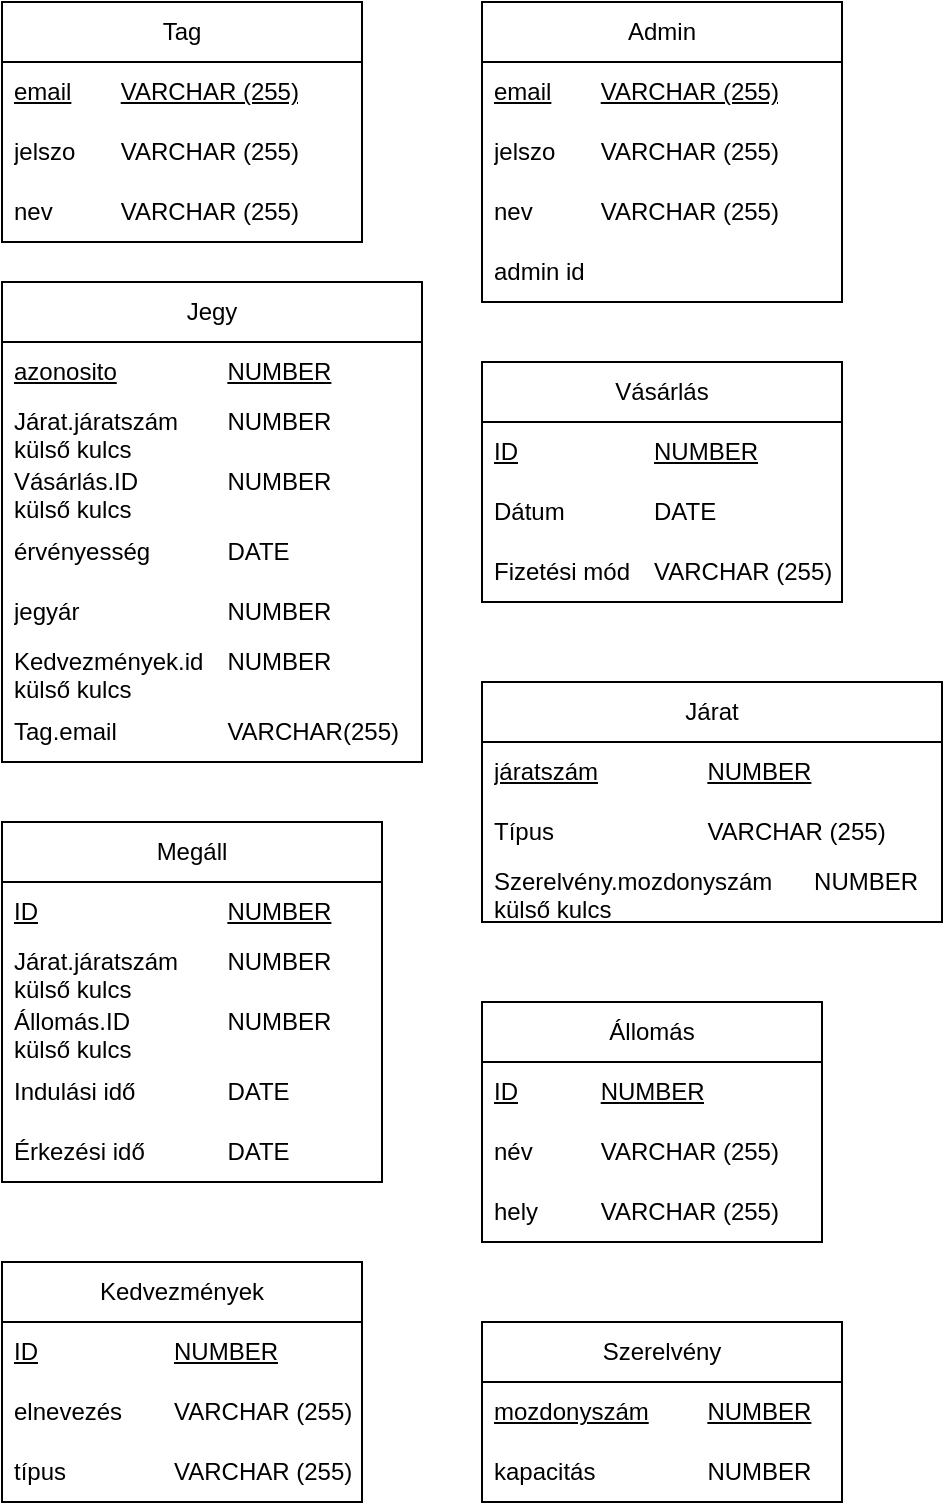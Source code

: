 <mxfile version="26.2.14">
  <diagram name="1 oldal" id="9hsfvyO_pwLMXC41pKL5">
    <mxGraphModel dx="616" dy="756" grid="1" gridSize="10" guides="1" tooltips="1" connect="1" arrows="1" fold="1" page="1" pageScale="1" pageWidth="827" pageHeight="1169" math="0" shadow="0">
      <root>
        <mxCell id="0" />
        <mxCell id="1" parent="0" />
        <mxCell id="6jCK2YJDnO0NQwoeh7iv-1" value="Tag" style="swimlane;fontStyle=0;childLayout=stackLayout;horizontal=1;startSize=30;horizontalStack=0;resizeParent=1;resizeParentMax=0;resizeLast=0;collapsible=1;marginBottom=0;whiteSpace=wrap;html=1;" vertex="1" parent="1">
          <mxGeometry x="100" y="150" width="180" height="120" as="geometry" />
        </mxCell>
        <mxCell id="6jCK2YJDnO0NQwoeh7iv-2" value="&lt;u&gt;email&lt;span style=&quot;white-space: pre;&quot;&gt;&#x9;&lt;/span&gt;VARCHAR (255)&lt;/u&gt;" style="text;strokeColor=none;fillColor=none;align=left;verticalAlign=middle;spacingLeft=4;spacingRight=4;overflow=hidden;points=[[0,0.5],[1,0.5]];portConstraint=eastwest;rotatable=0;whiteSpace=wrap;html=1;" vertex="1" parent="6jCK2YJDnO0NQwoeh7iv-1">
          <mxGeometry y="30" width="180" height="30" as="geometry" />
        </mxCell>
        <mxCell id="6jCK2YJDnO0NQwoeh7iv-3" value="jelszo&lt;span style=&quot;white-space: pre;&quot;&gt;&#x9;&lt;/span&gt;VARCHAR (255)" style="text;strokeColor=none;fillColor=none;align=left;verticalAlign=middle;spacingLeft=4;spacingRight=4;overflow=hidden;points=[[0,0.5],[1,0.5]];portConstraint=eastwest;rotatable=0;whiteSpace=wrap;html=1;" vertex="1" parent="6jCK2YJDnO0NQwoeh7iv-1">
          <mxGeometry y="60" width="180" height="30" as="geometry" />
        </mxCell>
        <mxCell id="6jCK2YJDnO0NQwoeh7iv-4" value="nev&lt;span style=&quot;white-space: pre;&quot;&gt;&#x9;&lt;/span&gt;&lt;span style=&quot;white-space: pre;&quot;&gt;&#x9;&lt;/span&gt;VARCHAR (255)" style="text;strokeColor=none;fillColor=none;align=left;verticalAlign=middle;spacingLeft=4;spacingRight=4;overflow=hidden;points=[[0,0.5],[1,0.5]];portConstraint=eastwest;rotatable=0;whiteSpace=wrap;html=1;" vertex="1" parent="6jCK2YJDnO0NQwoeh7iv-1">
          <mxGeometry y="90" width="180" height="30" as="geometry" />
        </mxCell>
        <mxCell id="6jCK2YJDnO0NQwoeh7iv-5" value="Jegy" style="swimlane;fontStyle=0;childLayout=stackLayout;horizontal=1;startSize=30;horizontalStack=0;resizeParent=1;resizeParentMax=0;resizeLast=0;collapsible=1;marginBottom=0;whiteSpace=wrap;html=1;" vertex="1" parent="1">
          <mxGeometry x="100" y="290" width="210" height="240" as="geometry" />
        </mxCell>
        <mxCell id="6jCK2YJDnO0NQwoeh7iv-6" value="&lt;u&gt;azonosito&lt;span style=&quot;white-space: pre;&quot;&gt;&#x9;&lt;/span&gt;&lt;span style=&quot;white-space: pre;&quot;&gt;&#x9;&lt;span style=&quot;white-space: pre;&quot;&gt;&#x9;&lt;/span&gt;&lt;/span&gt;NUMBER&lt;/u&gt;" style="text;strokeColor=none;fillColor=none;align=left;verticalAlign=middle;spacingLeft=4;spacingRight=4;overflow=hidden;points=[[0,0.5],[1,0.5]];portConstraint=eastwest;rotatable=0;whiteSpace=wrap;html=1;" vertex="1" parent="6jCK2YJDnO0NQwoeh7iv-5">
          <mxGeometry y="30" width="210" height="30" as="geometry" />
        </mxCell>
        <mxCell id="6jCK2YJDnO0NQwoeh7iv-7" value="Járat.járatszám&lt;span style=&quot;white-space: pre;&quot;&gt;&#x9;&lt;/span&gt;NUMBER&lt;div&gt;külső kulcs&lt;/div&gt;" style="text;strokeColor=none;fillColor=none;align=left;verticalAlign=middle;spacingLeft=4;spacingRight=4;overflow=hidden;points=[[0,0.5],[1,0.5]];portConstraint=eastwest;rotatable=0;whiteSpace=wrap;html=1;" vertex="1" parent="6jCK2YJDnO0NQwoeh7iv-5">
          <mxGeometry y="60" width="210" height="30" as="geometry" />
        </mxCell>
        <mxCell id="6jCK2YJDnO0NQwoeh7iv-8" value="Vásárlás.ID&lt;span style=&quot;white-space: pre;&quot;&gt;&#x9;&lt;/span&gt;&lt;span style=&quot;white-space: pre;&quot;&gt;&#x9;&lt;/span&gt;NUMBER&lt;div&gt;külső kulcs&lt;/div&gt;" style="text;strokeColor=none;fillColor=none;align=left;verticalAlign=middle;spacingLeft=4;spacingRight=4;overflow=hidden;points=[[0,0.5],[1,0.5]];portConstraint=eastwest;rotatable=0;whiteSpace=wrap;html=1;" vertex="1" parent="6jCK2YJDnO0NQwoeh7iv-5">
          <mxGeometry y="90" width="210" height="30" as="geometry" />
        </mxCell>
        <mxCell id="6jCK2YJDnO0NQwoeh7iv-24" value="érvényesség&lt;span style=&quot;white-space: pre;&quot;&gt;&#x9;&lt;/span&gt;&lt;span style=&quot;white-space: pre;&quot;&gt;&#x9;&lt;/span&gt;DATE" style="text;strokeColor=none;fillColor=none;align=left;verticalAlign=middle;spacingLeft=4;spacingRight=4;overflow=hidden;points=[[0,0.5],[1,0.5]];portConstraint=eastwest;rotatable=0;whiteSpace=wrap;html=1;" vertex="1" parent="6jCK2YJDnO0NQwoeh7iv-5">
          <mxGeometry y="120" width="210" height="30" as="geometry" />
        </mxCell>
        <mxCell id="6jCK2YJDnO0NQwoeh7iv-25" value="jegyár&lt;span style=&quot;white-space: pre;&quot;&gt;&#x9;&lt;/span&gt;&lt;span style=&quot;white-space: pre;&quot;&gt;&#x9;&lt;/span&gt;&lt;span style=&quot;white-space: pre;&quot;&gt;&#x9;&lt;/span&gt;NUMBER" style="text;strokeColor=none;fillColor=none;align=left;verticalAlign=middle;spacingLeft=4;spacingRight=4;overflow=hidden;points=[[0,0.5],[1,0.5]];portConstraint=eastwest;rotatable=0;whiteSpace=wrap;html=1;" vertex="1" parent="6jCK2YJDnO0NQwoeh7iv-5">
          <mxGeometry y="150" width="210" height="30" as="geometry" />
        </mxCell>
        <mxCell id="6jCK2YJDnO0NQwoeh7iv-26" value="Kedvezmények.id&lt;span style=&quot;white-space: pre;&quot;&gt;&#x9;&lt;/span&gt;NUMBER&lt;div&gt;külső kulcs&lt;/div&gt;" style="text;strokeColor=none;fillColor=none;align=left;verticalAlign=middle;spacingLeft=4;spacingRight=4;overflow=hidden;points=[[0,0.5],[1,0.5]];portConstraint=eastwest;rotatable=0;whiteSpace=wrap;html=1;" vertex="1" parent="6jCK2YJDnO0NQwoeh7iv-5">
          <mxGeometry y="180" width="210" height="30" as="geometry" />
        </mxCell>
        <mxCell id="6jCK2YJDnO0NQwoeh7iv-27" value="Tag.email&lt;span style=&quot;white-space: pre;&quot;&gt;&#x9;&lt;/span&gt;&lt;span style=&quot;white-space: pre;&quot;&gt;&#x9;&lt;/span&gt;&lt;span style=&quot;white-space: pre;&quot;&gt;&#x9;&lt;/span&gt;VARCHAR(255)" style="text;strokeColor=none;fillColor=none;align=left;verticalAlign=middle;spacingLeft=4;spacingRight=4;overflow=hidden;points=[[0,0.5],[1,0.5]];portConstraint=eastwest;rotatable=0;whiteSpace=wrap;html=1;" vertex="1" parent="6jCK2YJDnO0NQwoeh7iv-5">
          <mxGeometry y="210" width="210" height="30" as="geometry" />
        </mxCell>
        <mxCell id="6jCK2YJDnO0NQwoeh7iv-9" value="Admin" style="swimlane;fontStyle=0;childLayout=stackLayout;horizontal=1;startSize=30;horizontalStack=0;resizeParent=1;resizeParentMax=0;resizeLast=0;collapsible=1;marginBottom=0;whiteSpace=wrap;html=1;" vertex="1" parent="1">
          <mxGeometry x="340" y="150" width="180" height="150" as="geometry">
            <mxRectangle x="340" y="150" width="70" height="30" as="alternateBounds" />
          </mxGeometry>
        </mxCell>
        <mxCell id="6jCK2YJDnO0NQwoeh7iv-10" value="&lt;u&gt;email&lt;span style=&quot;white-space: pre;&quot;&gt;&#x9;&lt;/span&gt;VARCHAR (255)&lt;/u&gt;" style="text;strokeColor=none;fillColor=none;align=left;verticalAlign=middle;spacingLeft=4;spacingRight=4;overflow=hidden;points=[[0,0.5],[1,0.5]];portConstraint=eastwest;rotatable=0;whiteSpace=wrap;html=1;" vertex="1" parent="6jCK2YJDnO0NQwoeh7iv-9">
          <mxGeometry y="30" width="180" height="30" as="geometry" />
        </mxCell>
        <mxCell id="6jCK2YJDnO0NQwoeh7iv-11" value="jelszo&lt;span style=&quot;white-space: pre;&quot;&gt;&#x9;&lt;/span&gt;VARCHAR (255)" style="text;strokeColor=none;fillColor=none;align=left;verticalAlign=middle;spacingLeft=4;spacingRight=4;overflow=hidden;points=[[0,0.5],[1,0.5]];portConstraint=eastwest;rotatable=0;whiteSpace=wrap;html=1;" vertex="1" parent="6jCK2YJDnO0NQwoeh7iv-9">
          <mxGeometry y="60" width="180" height="30" as="geometry" />
        </mxCell>
        <mxCell id="6jCK2YJDnO0NQwoeh7iv-12" value="nev&lt;span style=&quot;white-space: pre;&quot;&gt;&#x9;&lt;/span&gt;&lt;span style=&quot;white-space: pre;&quot;&gt;&#x9;&lt;/span&gt;VARCHAR (255)" style="text;strokeColor=none;fillColor=none;align=left;verticalAlign=middle;spacingLeft=4;spacingRight=4;overflow=hidden;points=[[0,0.5],[1,0.5]];portConstraint=eastwest;rotatable=0;whiteSpace=wrap;html=1;" vertex="1" parent="6jCK2YJDnO0NQwoeh7iv-9">
          <mxGeometry y="90" width="180" height="30" as="geometry" />
        </mxCell>
        <mxCell id="6jCK2YJDnO0NQwoeh7iv-23" value="admin id" style="text;strokeColor=none;fillColor=none;align=left;verticalAlign=middle;spacingLeft=4;spacingRight=4;overflow=hidden;points=[[0,0.5],[1,0.5]];portConstraint=eastwest;rotatable=0;whiteSpace=wrap;html=1;" vertex="1" parent="6jCK2YJDnO0NQwoeh7iv-9">
          <mxGeometry y="120" width="180" height="30" as="geometry" />
        </mxCell>
        <mxCell id="6jCK2YJDnO0NQwoeh7iv-28" value="Vásárlás" style="swimlane;fontStyle=0;childLayout=stackLayout;horizontal=1;startSize=30;horizontalStack=0;resizeParent=1;resizeParentMax=0;resizeLast=0;collapsible=1;marginBottom=0;whiteSpace=wrap;html=1;" vertex="1" parent="1">
          <mxGeometry x="340" y="330" width="180" height="120" as="geometry" />
        </mxCell>
        <mxCell id="6jCK2YJDnO0NQwoeh7iv-29" value="&lt;u&gt;ID&lt;span style=&quot;white-space: pre;&quot;&gt;&#x9;&lt;/span&gt;&lt;span style=&quot;white-space: pre;&quot;&gt;&#x9;&lt;/span&gt;&lt;span style=&quot;white-space: pre;&quot;&gt;&#x9;&lt;/span&gt;NUMBER&lt;/u&gt;" style="text;strokeColor=none;fillColor=none;align=left;verticalAlign=middle;spacingLeft=4;spacingRight=4;overflow=hidden;points=[[0,0.5],[1,0.5]];portConstraint=eastwest;rotatable=0;whiteSpace=wrap;html=1;" vertex="1" parent="6jCK2YJDnO0NQwoeh7iv-28">
          <mxGeometry y="30" width="180" height="30" as="geometry" />
        </mxCell>
        <mxCell id="6jCK2YJDnO0NQwoeh7iv-30" value="Dátum&lt;span style=&quot;white-space: pre;&quot;&gt;&#x9;&lt;/span&gt;&lt;span style=&quot;white-space: pre;&quot;&gt;&#x9;&lt;/span&gt;DATE" style="text;strokeColor=none;fillColor=none;align=left;verticalAlign=middle;spacingLeft=4;spacingRight=4;overflow=hidden;points=[[0,0.5],[1,0.5]];portConstraint=eastwest;rotatable=0;whiteSpace=wrap;html=1;" vertex="1" parent="6jCK2YJDnO0NQwoeh7iv-28">
          <mxGeometry y="60" width="180" height="30" as="geometry" />
        </mxCell>
        <mxCell id="6jCK2YJDnO0NQwoeh7iv-31" value="Fizetési mód&lt;span style=&quot;white-space: pre;&quot;&gt;&#x9;&lt;/span&gt;VARCHAR (255)" style="text;strokeColor=none;fillColor=none;align=left;verticalAlign=middle;spacingLeft=4;spacingRight=4;overflow=hidden;points=[[0,0.5],[1,0.5]];portConstraint=eastwest;rotatable=0;whiteSpace=wrap;html=1;" vertex="1" parent="6jCK2YJDnO0NQwoeh7iv-28">
          <mxGeometry y="90" width="180" height="30" as="geometry" />
        </mxCell>
        <mxCell id="6jCK2YJDnO0NQwoeh7iv-32" value="Járat" style="swimlane;fontStyle=0;childLayout=stackLayout;horizontal=1;startSize=30;horizontalStack=0;resizeParent=1;resizeParentMax=0;resizeLast=0;collapsible=1;marginBottom=0;whiteSpace=wrap;html=1;" vertex="1" parent="1">
          <mxGeometry x="340" y="490" width="230" height="120" as="geometry" />
        </mxCell>
        <mxCell id="6jCK2YJDnO0NQwoeh7iv-33" value="&lt;u&gt;járatszám&lt;span style=&quot;white-space: pre;&quot;&gt;&#x9;&lt;span style=&quot;white-space: pre;&quot;&gt;&#x9;&lt;/span&gt;&lt;/span&gt;NUMBER&lt;/u&gt;" style="text;strokeColor=none;fillColor=none;align=left;verticalAlign=middle;spacingLeft=4;spacingRight=4;overflow=hidden;points=[[0,0.5],[1,0.5]];portConstraint=eastwest;rotatable=0;whiteSpace=wrap;html=1;" vertex="1" parent="6jCK2YJDnO0NQwoeh7iv-32">
          <mxGeometry y="30" width="230" height="30" as="geometry" />
        </mxCell>
        <mxCell id="6jCK2YJDnO0NQwoeh7iv-34" value="Típus&lt;span style=&quot;white-space: pre;&quot;&gt;&#x9;&lt;/span&gt;&lt;span style=&quot;white-space: pre;&quot;&gt;&#x9;&lt;span style=&quot;white-space: pre;&quot;&gt;&#x9;&lt;/span&gt;&lt;/span&gt;VARCHAR (255)" style="text;strokeColor=none;fillColor=none;align=left;verticalAlign=middle;spacingLeft=4;spacingRight=4;overflow=hidden;points=[[0,0.5],[1,0.5]];portConstraint=eastwest;rotatable=0;whiteSpace=wrap;html=1;" vertex="1" parent="6jCK2YJDnO0NQwoeh7iv-32">
          <mxGeometry y="60" width="230" height="30" as="geometry" />
        </mxCell>
        <mxCell id="6jCK2YJDnO0NQwoeh7iv-35" value="Szerelvény.mozdonyszám&lt;span style=&quot;white-space: pre;&quot;&gt;&#x9;&lt;/span&gt;NUMBER&lt;div&gt;külső kulcs&lt;/div&gt;" style="text;strokeColor=none;fillColor=none;align=left;verticalAlign=middle;spacingLeft=4;spacingRight=4;overflow=hidden;points=[[0,0.5],[1,0.5]];portConstraint=eastwest;rotatable=0;whiteSpace=wrap;html=1;" vertex="1" parent="6jCK2YJDnO0NQwoeh7iv-32">
          <mxGeometry y="90" width="230" height="30" as="geometry" />
        </mxCell>
        <mxCell id="6jCK2YJDnO0NQwoeh7iv-36" value="Szerelvény" style="swimlane;fontStyle=0;childLayout=stackLayout;horizontal=1;startSize=30;horizontalStack=0;resizeParent=1;resizeParentMax=0;resizeLast=0;collapsible=1;marginBottom=0;whiteSpace=wrap;html=1;" vertex="1" parent="1">
          <mxGeometry x="340" y="810" width="180" height="90" as="geometry" />
        </mxCell>
        <mxCell id="6jCK2YJDnO0NQwoeh7iv-37" value="&lt;u&gt;mozdonyszám&lt;span style=&quot;white-space: pre;&quot;&gt;&#x9;&lt;span style=&quot;white-space: pre;&quot;&gt;&#x9;&lt;/span&gt;&lt;/span&gt;NUMBER&lt;/u&gt;" style="text;strokeColor=none;fillColor=none;align=left;verticalAlign=middle;spacingLeft=4;spacingRight=4;overflow=hidden;points=[[0,0.5],[1,0.5]];portConstraint=eastwest;rotatable=0;whiteSpace=wrap;html=1;" vertex="1" parent="6jCK2YJDnO0NQwoeh7iv-36">
          <mxGeometry y="30" width="180" height="30" as="geometry" />
        </mxCell>
        <mxCell id="6jCK2YJDnO0NQwoeh7iv-38" value="kapacitás&lt;span style=&quot;white-space: pre;&quot;&gt;&#x9;&lt;/span&gt;&lt;span style=&quot;white-space: pre;&quot;&gt;&#x9;&lt;span style=&quot;white-space: pre;&quot;&gt;&#x9;&lt;/span&gt;&lt;/span&gt;NUMBER" style="text;strokeColor=none;fillColor=none;align=left;verticalAlign=middle;spacingLeft=4;spacingRight=4;overflow=hidden;points=[[0,0.5],[1,0.5]];portConstraint=eastwest;rotatable=0;whiteSpace=wrap;html=1;" vertex="1" parent="6jCK2YJDnO0NQwoeh7iv-36">
          <mxGeometry y="60" width="180" height="30" as="geometry" />
        </mxCell>
        <mxCell id="6jCK2YJDnO0NQwoeh7iv-41" value="Állomás" style="swimlane;fontStyle=0;childLayout=stackLayout;horizontal=1;startSize=30;horizontalStack=0;resizeParent=1;resizeParentMax=0;resizeLast=0;collapsible=1;marginBottom=0;whiteSpace=wrap;html=1;" vertex="1" parent="1">
          <mxGeometry x="340" y="650" width="170" height="120" as="geometry" />
        </mxCell>
        <mxCell id="6jCK2YJDnO0NQwoeh7iv-42" value="&lt;u&gt;ID&lt;span style=&quot;white-space: pre;&quot;&gt;&#x9;&lt;/span&gt;&lt;span style=&quot;white-space: pre;&quot;&gt;&#x9;&lt;/span&gt;NUMBER&lt;/u&gt;" style="text;strokeColor=none;fillColor=none;align=left;verticalAlign=middle;spacingLeft=4;spacingRight=4;overflow=hidden;points=[[0,0.5],[1,0.5]];portConstraint=eastwest;rotatable=0;whiteSpace=wrap;html=1;" vertex="1" parent="6jCK2YJDnO0NQwoeh7iv-41">
          <mxGeometry y="30" width="170" height="30" as="geometry" />
        </mxCell>
        <mxCell id="6jCK2YJDnO0NQwoeh7iv-43" value="név&lt;span style=&quot;white-space: pre;&quot;&gt;&#x9;&lt;/span&gt;&lt;span style=&quot;white-space: pre;&quot;&gt;&#x9;&lt;/span&gt;VARCHAR (255)" style="text;strokeColor=none;fillColor=none;align=left;verticalAlign=middle;spacingLeft=4;spacingRight=4;overflow=hidden;points=[[0,0.5],[1,0.5]];portConstraint=eastwest;rotatable=0;whiteSpace=wrap;html=1;" vertex="1" parent="6jCK2YJDnO0NQwoeh7iv-41">
          <mxGeometry y="60" width="170" height="30" as="geometry" />
        </mxCell>
        <mxCell id="6jCK2YJDnO0NQwoeh7iv-44" value="hely&lt;span style=&quot;white-space: pre;&quot;&gt;&#x9;&lt;/span&gt;&lt;span style=&quot;white-space: pre;&quot;&gt;&#x9;&lt;/span&gt;VARCHAR (255)" style="text;strokeColor=none;fillColor=none;align=left;verticalAlign=middle;spacingLeft=4;spacingRight=4;overflow=hidden;points=[[0,0.5],[1,0.5]];portConstraint=eastwest;rotatable=0;whiteSpace=wrap;html=1;" vertex="1" parent="6jCK2YJDnO0NQwoeh7iv-41">
          <mxGeometry y="90" width="170" height="30" as="geometry" />
        </mxCell>
        <mxCell id="6jCK2YJDnO0NQwoeh7iv-45" value="Kedvezmények" style="swimlane;fontStyle=0;childLayout=stackLayout;horizontal=1;startSize=30;horizontalStack=0;resizeParent=1;resizeParentMax=0;resizeLast=0;collapsible=1;marginBottom=0;whiteSpace=wrap;html=1;" vertex="1" parent="1">
          <mxGeometry x="100" y="780" width="180" height="120" as="geometry" />
        </mxCell>
        <mxCell id="6jCK2YJDnO0NQwoeh7iv-46" value="&lt;u&gt;ID&lt;span style=&quot;white-space: pre;&quot;&gt;&#x9;&lt;/span&gt;&lt;span style=&quot;white-space: pre;&quot;&gt;&#x9;&lt;/span&gt;&lt;span style=&quot;white-space: pre;&quot;&gt;&#x9;&lt;/span&gt;NUMBER&lt;/u&gt;" style="text;strokeColor=none;fillColor=none;align=left;verticalAlign=middle;spacingLeft=4;spacingRight=4;overflow=hidden;points=[[0,0.5],[1,0.5]];portConstraint=eastwest;rotatable=0;whiteSpace=wrap;html=1;" vertex="1" parent="6jCK2YJDnO0NQwoeh7iv-45">
          <mxGeometry y="30" width="180" height="30" as="geometry" />
        </mxCell>
        <mxCell id="6jCK2YJDnO0NQwoeh7iv-47" value="elnevezés&lt;span style=&quot;white-space: pre;&quot;&gt;&#x9;&lt;/span&gt;VARCHAR (255)" style="text;strokeColor=none;fillColor=none;align=left;verticalAlign=middle;spacingLeft=4;spacingRight=4;overflow=hidden;points=[[0,0.5],[1,0.5]];portConstraint=eastwest;rotatable=0;whiteSpace=wrap;html=1;" vertex="1" parent="6jCK2YJDnO0NQwoeh7iv-45">
          <mxGeometry y="60" width="180" height="30" as="geometry" />
        </mxCell>
        <mxCell id="6jCK2YJDnO0NQwoeh7iv-48" value="típus&lt;span style=&quot;white-space: pre;&quot;&gt;&#x9;&lt;/span&gt;&lt;span style=&quot;white-space: pre;&quot;&gt;&#x9;&lt;/span&gt;VARCHAR (255)" style="text;strokeColor=none;fillColor=none;align=left;verticalAlign=middle;spacingLeft=4;spacingRight=4;overflow=hidden;points=[[0,0.5],[1,0.5]];portConstraint=eastwest;rotatable=0;whiteSpace=wrap;html=1;" vertex="1" parent="6jCK2YJDnO0NQwoeh7iv-45">
          <mxGeometry y="90" width="180" height="30" as="geometry" />
        </mxCell>
        <mxCell id="6jCK2YJDnO0NQwoeh7iv-49" value="Megáll" style="swimlane;fontStyle=0;childLayout=stackLayout;horizontal=1;startSize=30;horizontalStack=0;resizeParent=1;resizeParentMax=0;resizeLast=0;collapsible=1;marginBottom=0;whiteSpace=wrap;html=1;" vertex="1" parent="1">
          <mxGeometry x="100" y="560" width="190" height="180" as="geometry" />
        </mxCell>
        <mxCell id="6jCK2YJDnO0NQwoeh7iv-50" value="&lt;u&gt;ID&lt;span style=&quot;white-space: pre;&quot;&gt;&#x9;&lt;/span&gt;&lt;span style=&quot;white-space: pre;&quot;&gt;&#x9;&lt;/span&gt;&lt;span style=&quot;white-space: pre;&quot;&gt;&#x9;&lt;/span&gt;&lt;span style=&quot;white-space: pre;&quot;&gt;&#x9;&lt;/span&gt;NUMBER&lt;/u&gt;" style="text;strokeColor=none;fillColor=none;align=left;verticalAlign=middle;spacingLeft=4;spacingRight=4;overflow=hidden;points=[[0,0.5],[1,0.5]];portConstraint=eastwest;rotatable=0;whiteSpace=wrap;html=1;" vertex="1" parent="6jCK2YJDnO0NQwoeh7iv-49">
          <mxGeometry y="30" width="190" height="30" as="geometry" />
        </mxCell>
        <mxCell id="6jCK2YJDnO0NQwoeh7iv-51" value="Járat.járatszám&lt;span style=&quot;white-space: pre;&quot;&gt;&#x9;&lt;/span&gt;NUMBER&lt;div&gt;külső kulcs&lt;/div&gt;" style="text;strokeColor=none;fillColor=none;align=left;verticalAlign=middle;spacingLeft=4;spacingRight=4;overflow=hidden;points=[[0,0.5],[1,0.5]];portConstraint=eastwest;rotatable=0;whiteSpace=wrap;html=1;" vertex="1" parent="6jCK2YJDnO0NQwoeh7iv-49">
          <mxGeometry y="60" width="190" height="30" as="geometry" />
        </mxCell>
        <mxCell id="6jCK2YJDnO0NQwoeh7iv-52" value="Állomás.ID&lt;span style=&quot;white-space: pre;&quot;&gt;&#x9;&lt;/span&gt;&lt;span style=&quot;white-space: pre;&quot;&gt;&#x9;&lt;/span&gt;NUMBER&lt;div&gt;külső kulcs&lt;/div&gt;" style="text;strokeColor=none;fillColor=none;align=left;verticalAlign=middle;spacingLeft=4;spacingRight=4;overflow=hidden;points=[[0,0.5],[1,0.5]];portConstraint=eastwest;rotatable=0;whiteSpace=wrap;html=1;" vertex="1" parent="6jCK2YJDnO0NQwoeh7iv-49">
          <mxGeometry y="90" width="190" height="30" as="geometry" />
        </mxCell>
        <mxCell id="6jCK2YJDnO0NQwoeh7iv-53" value="Indulási idő&lt;span style=&quot;white-space: pre;&quot;&gt;&#x9;&lt;/span&gt;&lt;span style=&quot;white-space: pre;&quot;&gt;&#x9;&lt;/span&gt;DATE" style="text;strokeColor=none;fillColor=none;align=left;verticalAlign=middle;spacingLeft=4;spacingRight=4;overflow=hidden;points=[[0,0.5],[1,0.5]];portConstraint=eastwest;rotatable=0;whiteSpace=wrap;html=1;" vertex="1" parent="6jCK2YJDnO0NQwoeh7iv-49">
          <mxGeometry y="120" width="190" height="30" as="geometry" />
        </mxCell>
        <mxCell id="6jCK2YJDnO0NQwoeh7iv-54" value="Érkezési idő&lt;span style=&quot;white-space: pre;&quot;&gt;&#x9;&lt;/span&gt;&lt;span style=&quot;white-space: pre;&quot;&gt;&#x9;&lt;/span&gt;DATE" style="text;strokeColor=none;fillColor=none;align=left;verticalAlign=middle;spacingLeft=4;spacingRight=4;overflow=hidden;points=[[0,0.5],[1,0.5]];portConstraint=eastwest;rotatable=0;whiteSpace=wrap;html=1;" vertex="1" parent="6jCK2YJDnO0NQwoeh7iv-49">
          <mxGeometry y="150" width="190" height="30" as="geometry" />
        </mxCell>
      </root>
    </mxGraphModel>
  </diagram>
</mxfile>

